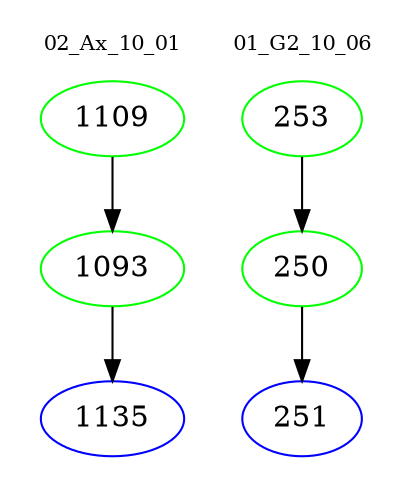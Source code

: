 digraph{
subgraph cluster_0 {
color = white
label = "02_Ax_10_01";
fontsize=10;
T0_1109 [label="1109", color="green"]
T0_1109 -> T0_1093 [color="black"]
T0_1093 [label="1093", color="green"]
T0_1093 -> T0_1135 [color="black"]
T0_1135 [label="1135", color="blue"]
}
subgraph cluster_1 {
color = white
label = "01_G2_10_06";
fontsize=10;
T1_253 [label="253", color="green"]
T1_253 -> T1_250 [color="black"]
T1_250 [label="250", color="green"]
T1_250 -> T1_251 [color="black"]
T1_251 [label="251", color="blue"]
}
}
